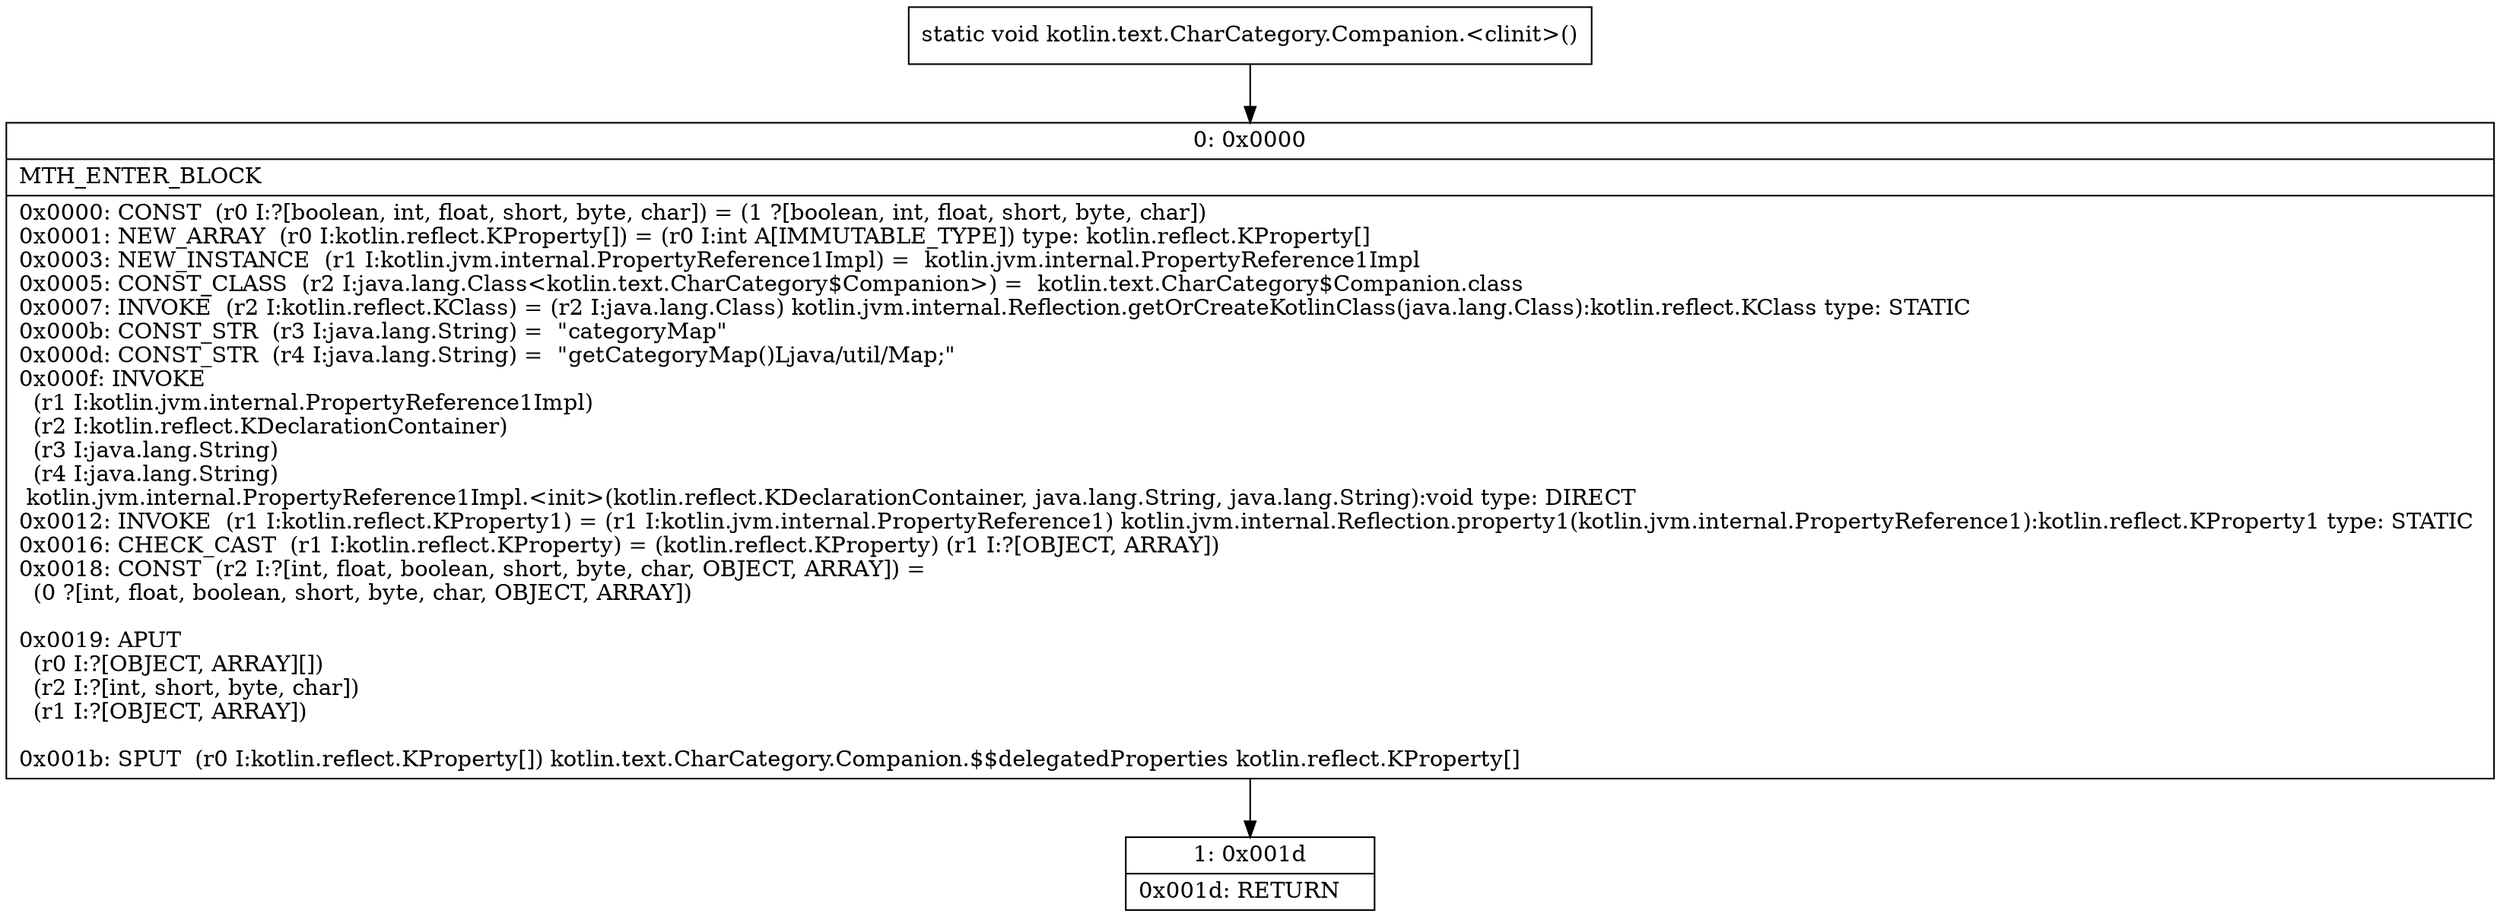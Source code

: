 digraph "CFG forkotlin.text.CharCategory.Companion.\<clinit\>()V" {
Node_0 [shape=record,label="{0\:\ 0x0000|MTH_ENTER_BLOCK\l|0x0000: CONST  (r0 I:?[boolean, int, float, short, byte, char]) = (1 ?[boolean, int, float, short, byte, char]) \l0x0001: NEW_ARRAY  (r0 I:kotlin.reflect.KProperty[]) = (r0 I:int A[IMMUTABLE_TYPE]) type: kotlin.reflect.KProperty[] \l0x0003: NEW_INSTANCE  (r1 I:kotlin.jvm.internal.PropertyReference1Impl) =  kotlin.jvm.internal.PropertyReference1Impl \l0x0005: CONST_CLASS  (r2 I:java.lang.Class\<kotlin.text.CharCategory$Companion\>) =  kotlin.text.CharCategory$Companion.class \l0x0007: INVOKE  (r2 I:kotlin.reflect.KClass) = (r2 I:java.lang.Class) kotlin.jvm.internal.Reflection.getOrCreateKotlinClass(java.lang.Class):kotlin.reflect.KClass type: STATIC \l0x000b: CONST_STR  (r3 I:java.lang.String) =  \"categoryMap\" \l0x000d: CONST_STR  (r4 I:java.lang.String) =  \"getCategoryMap()Ljava\/util\/Map;\" \l0x000f: INVOKE  \l  (r1 I:kotlin.jvm.internal.PropertyReference1Impl)\l  (r2 I:kotlin.reflect.KDeclarationContainer)\l  (r3 I:java.lang.String)\l  (r4 I:java.lang.String)\l kotlin.jvm.internal.PropertyReference1Impl.\<init\>(kotlin.reflect.KDeclarationContainer, java.lang.String, java.lang.String):void type: DIRECT \l0x0012: INVOKE  (r1 I:kotlin.reflect.KProperty1) = (r1 I:kotlin.jvm.internal.PropertyReference1) kotlin.jvm.internal.Reflection.property1(kotlin.jvm.internal.PropertyReference1):kotlin.reflect.KProperty1 type: STATIC \l0x0016: CHECK_CAST  (r1 I:kotlin.reflect.KProperty) = (kotlin.reflect.KProperty) (r1 I:?[OBJECT, ARRAY]) \l0x0018: CONST  (r2 I:?[int, float, boolean, short, byte, char, OBJECT, ARRAY]) = \l  (0 ?[int, float, boolean, short, byte, char, OBJECT, ARRAY])\l \l0x0019: APUT  \l  (r0 I:?[OBJECT, ARRAY][])\l  (r2 I:?[int, short, byte, char])\l  (r1 I:?[OBJECT, ARRAY])\l \l0x001b: SPUT  (r0 I:kotlin.reflect.KProperty[]) kotlin.text.CharCategory.Companion.$$delegatedProperties kotlin.reflect.KProperty[] \l}"];
Node_1 [shape=record,label="{1\:\ 0x001d|0x001d: RETURN   \l}"];
MethodNode[shape=record,label="{static void kotlin.text.CharCategory.Companion.\<clinit\>() }"];
MethodNode -> Node_0;
Node_0 -> Node_1;
}

